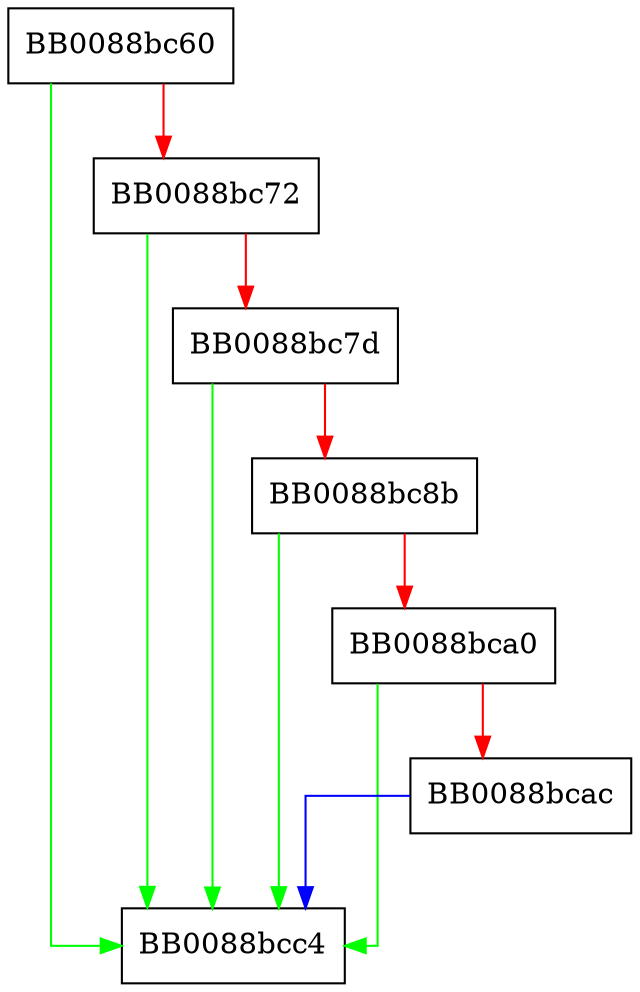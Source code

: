 digraph strnlen {
  node [shape="box"];
  graph [splines=ortho];
  BB0088bc60 -> BB0088bcc4 [color="green"];
  BB0088bc60 -> BB0088bc72 [color="red"];
  BB0088bc72 -> BB0088bcc4 [color="green"];
  BB0088bc72 -> BB0088bc7d [color="red"];
  BB0088bc7d -> BB0088bcc4 [color="green"];
  BB0088bc7d -> BB0088bc8b [color="red"];
  BB0088bc8b -> BB0088bcc4 [color="green"];
  BB0088bc8b -> BB0088bca0 [color="red"];
  BB0088bca0 -> BB0088bcc4 [color="green"];
  BB0088bca0 -> BB0088bcac [color="red"];
  BB0088bcac -> BB0088bcc4 [color="blue"];
}